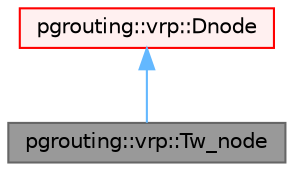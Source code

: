 digraph "pgrouting::vrp::Tw_node"
{
 // LATEX_PDF_SIZE
  bgcolor="transparent";
  edge [fontname=Helvetica,fontsize=10,labelfontname=Helvetica,labelfontsize=10];
  node [fontname=Helvetica,fontsize=10,shape=box,height=0.2,width=0.4];
  Node1 [id="Node000001",label="pgrouting::vrp::Tw_node",height=0.2,width=0.4,color="gray40", fillcolor="grey60", style="filled", fontcolor="black",tooltip="Extends the Node class to create a Node with time window attributes."];
  Node2 -> Node1 [id="edge1_Node000001_Node000002",dir="back",color="steelblue1",style="solid",tooltip=" "];
  Node2 [id="Node000002",label="pgrouting::vrp::Dnode",height=0.2,width=0.4,color="red", fillcolor="#FFF0F0", style="filled",URL="$classpgrouting_1_1vrp_1_1Dnode.html",tooltip="The Dnode class defines a the basic operations when data is a matrix."];
}
